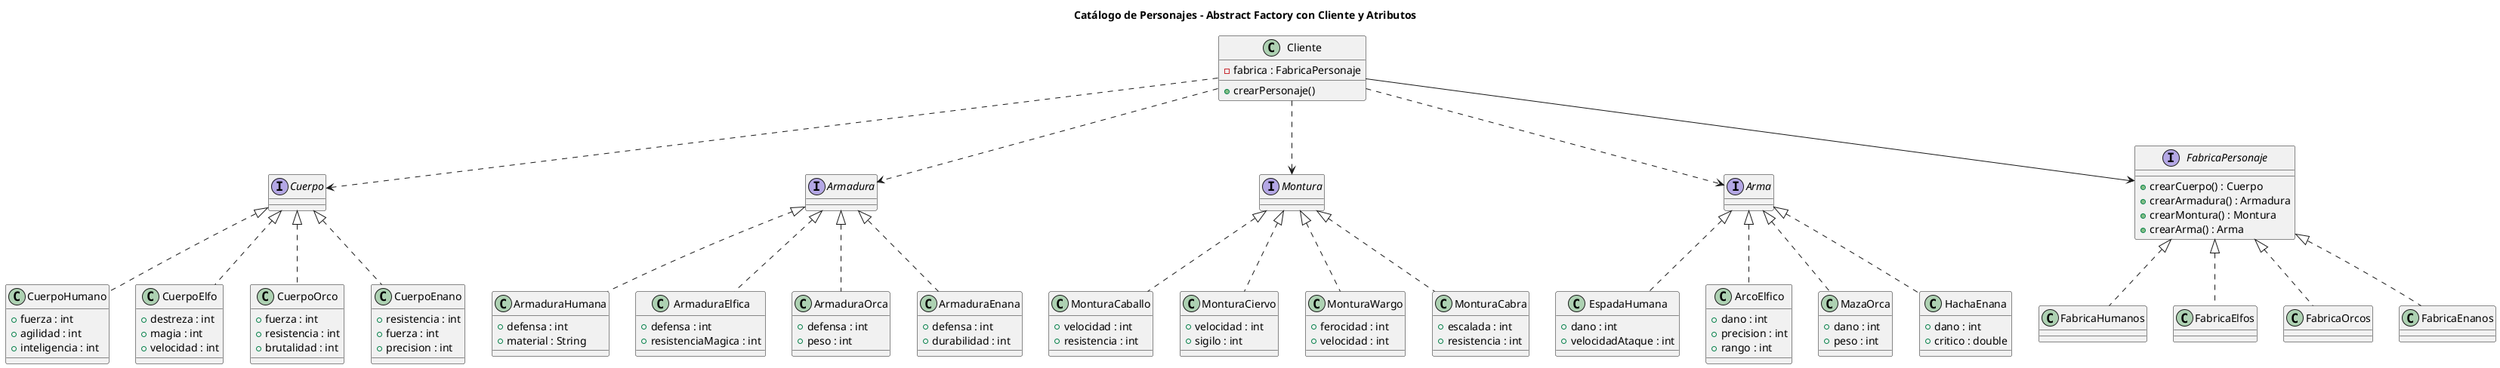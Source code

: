 @startuml

title Catálogo de Personajes - Abstract Factory con Cliente y Atributos

' ===== Interfaces de Partes =====
interface Cuerpo
interface Armadura
interface Montura
interface Arma

' ===== Abstract Factory =====
interface FabricaPersonaje {
  + crearCuerpo() : Cuerpo
  + crearArmadura() : Armadura
  + crearMontura() : Montura
  + crearArma() : Arma
}

' ===== Familias de Fábricas =====
class FabricaHumanos
class FabricaElfos
class FabricaOrcos
class FabricaEnanos

FabricaPersonaje <|.. FabricaHumanos
FabricaPersonaje <|.. FabricaElfos
FabricaPersonaje <|.. FabricaOrcos
FabricaPersonaje <|.. FabricaEnanos

' ===== Cliente =====
class Cliente {
  - fabrica : FabricaPersonaje
  + crearPersonaje()
}

Cliente --> FabricaPersonaje
Cliente ..> Cuerpo
Cliente ..> Armadura
Cliente ..> Montura
Cliente ..> Arma

' ===== Implementaciones de Cuerpo =====
class CuerpoHumano {
  + fuerza : int
  + agilidad : int
  + inteligencia : int
}
class CuerpoElfo {
  + destreza : int
  + magia : int
  + velocidad : int
}
class CuerpoOrco {
  + fuerza : int
  + resistencia : int
  + brutalidad : int
}
class CuerpoEnano {
  + resistencia : int
  + fuerza : int
  + precision : int
}

Cuerpo <|.. CuerpoHumano
Cuerpo <|.. CuerpoElfo
Cuerpo <|.. CuerpoOrco
Cuerpo <|.. CuerpoEnano

' ===== Implementaciones de Armadura =====
class ArmaduraHumana {
  + defensa : int
  + material : String
}
class ArmaduraElfica {
  + defensa : int
  + resistenciaMagica : int
}
class ArmaduraOrca {
  + defensa : int
  + peso : int
}
class ArmaduraEnana {
  + defensa : int
  + durabilidad : int
}

Armadura <|.. ArmaduraHumana
Armadura <|.. ArmaduraElfica
Armadura <|.. ArmaduraOrca
Armadura <|.. ArmaduraEnana

' ===== Implementaciones de Montura =====
class MonturaCaballo {
  + velocidad : int
  + resistencia : int
}
class MonturaCiervo {
  + velocidad : int
  + sigilo : int
}
class MonturaWargo {
  + ferocidad : int
  + velocidad : int
}
class MonturaCabra {
  + escalada : int
  + resistencia : int
}

Montura <|.. MonturaCaballo
Montura <|.. MonturaCiervo
Montura <|.. MonturaWargo
Montura <|.. MonturaCabra

' ===== Implementaciones de Armas =====
class EspadaHumana {
  + dano : int
  + velocidadAtaque : int
}
class ArcoElfico {
  + dano : int
  + precision : int
  + rango : int
}
class MazaOrca {
  + dano : int
  + peso : int
}
class HachaEnana {
  + dano : int
  + critico : double
}

Arma <|.. EspadaHumana
Arma <|.. ArcoElfico
Arma <|.. MazaOrca
Arma <|.. HachaEnana

@enduml